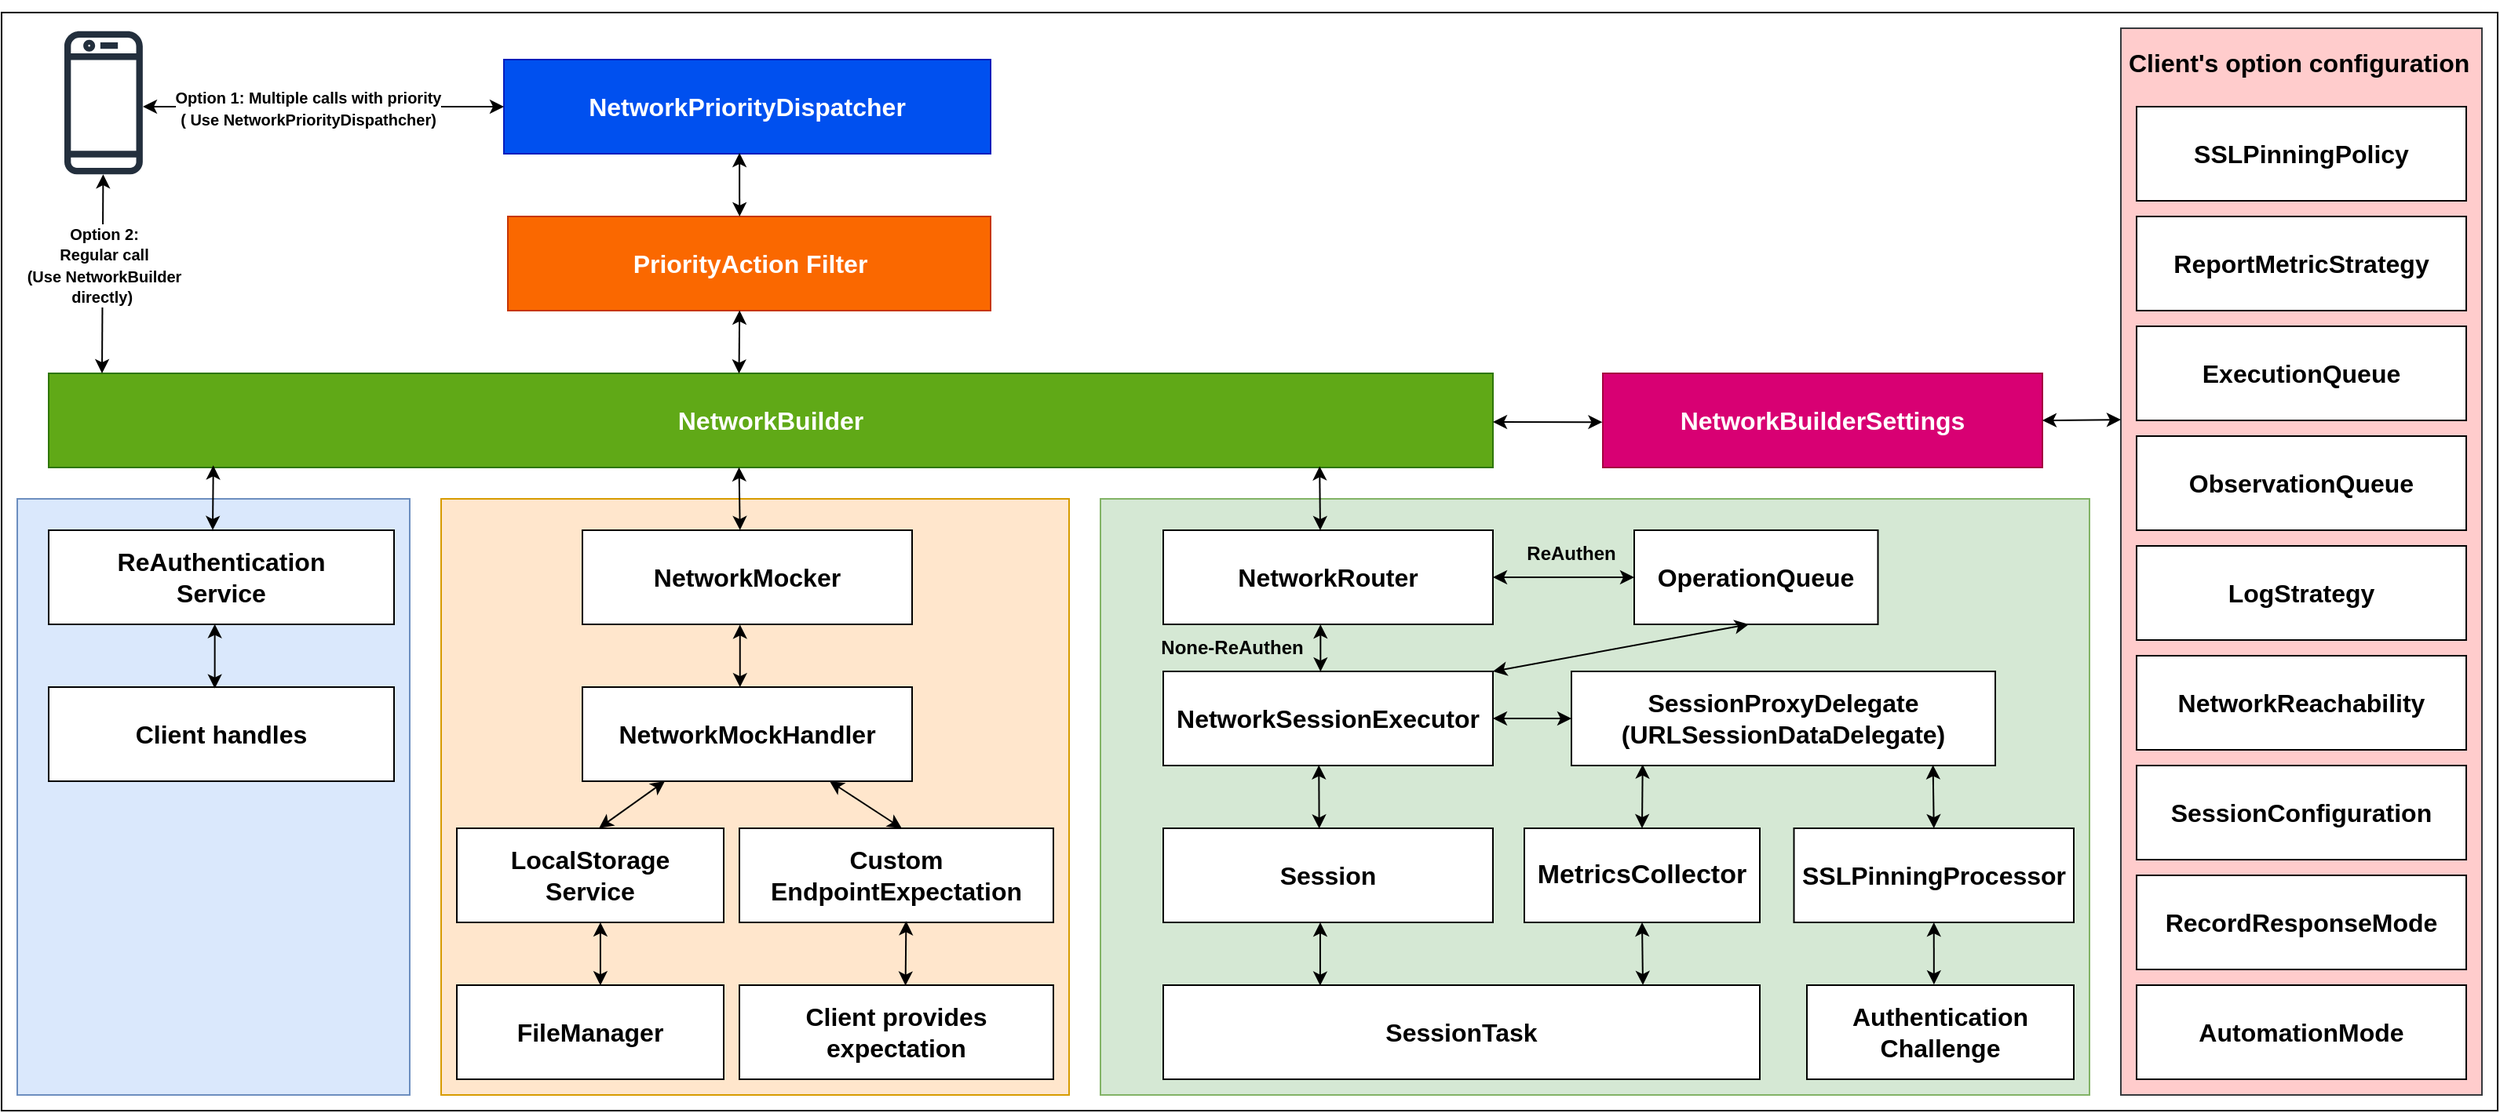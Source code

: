 <mxfile version="22.1.4" type="github">
  <diagram name="Page-1" id="kcwHlQj6X_Hl7SKp6POg">
    <mxGraphModel dx="1760" dy="1793" grid="1" gridSize="10" guides="1" tooltips="1" connect="1" arrows="1" fold="1" page="1" pageScale="1" pageWidth="827" pageHeight="1169" math="0" shadow="0">
      <root>
        <mxCell id="0" />
        <mxCell id="1" parent="0" />
        <mxCell id="15mChiIfbPn-ApwFT2TK-1" value="" style="rounded=0;whiteSpace=wrap;html=1;" parent="1" vertex="1">
          <mxGeometry x="-430" y="-10" width="1590" height="700" as="geometry" />
        </mxCell>
        <mxCell id="6_SXSchUUHbL2NSbWVZx-7" value="" style="rounded=0;whiteSpace=wrap;html=1;fillColor=#dae8fc;strokeColor=#6c8ebf;" parent="1" vertex="1">
          <mxGeometry x="-420" y="300" width="250" height="380" as="geometry" />
        </mxCell>
        <mxCell id="6_SXSchUUHbL2NSbWVZx-4" value="" style="rounded=0;whiteSpace=wrap;html=1;fillColor=#ffe6cc;strokeColor=#d79b00;" parent="1" vertex="1">
          <mxGeometry x="-150" y="300" width="400" height="380" as="geometry" />
        </mxCell>
        <mxCell id="6_SXSchUUHbL2NSbWVZx-2" value="" style="rounded=0;whiteSpace=wrap;html=1;fillColor=#d5e8d4;strokeColor=#82b366;" parent="1" vertex="1">
          <mxGeometry x="270" y="300" width="630" height="380" as="geometry" />
        </mxCell>
        <mxCell id="zjfV1j-Sg47yWd-0FWZn-2" value="&lt;font size=&quot;1&quot; style=&quot;&quot;&gt;&lt;b style=&quot;font-size: 16px;&quot;&gt;NetworkPriorityDispatcher&lt;/b&gt;&lt;/font&gt;" style="rounded=0;whiteSpace=wrap;html=1;fillColor=#0050ef;strokeColor=#001DBC;fontColor=#ffffff;" parent="1" vertex="1">
          <mxGeometry x="-110" y="20" width="310" height="60" as="geometry" />
        </mxCell>
        <mxCell id="zjfV1j-Sg47yWd-0FWZn-3" value="&lt;font size=&quot;1&quot; style=&quot;&quot;&gt;&lt;b style=&quot;font-size: 16px;&quot;&gt;NetworkBuilder&lt;/b&gt;&lt;/font&gt;" style="rounded=0;whiteSpace=wrap;html=1;fillColor=#60a917;strokeColor=#2D7600;fontColor=#ffffff;" parent="1" vertex="1">
          <mxGeometry x="-400" y="220" width="920" height="60" as="geometry" />
        </mxCell>
        <mxCell id="zjfV1j-Sg47yWd-0FWZn-4" value="&lt;font style=&quot;font-size: 16px;&quot;&gt;&lt;b&gt;NetworkMocker&lt;/b&gt;&lt;/font&gt;" style="rounded=0;whiteSpace=wrap;html=1;" parent="1" vertex="1">
          <mxGeometry x="-60" y="320" width="210" height="60" as="geometry" />
        </mxCell>
        <mxCell id="zjfV1j-Sg47yWd-0FWZn-5" value="&lt;font style=&quot;font-size: 16px;&quot;&gt;&lt;b&gt;NetworkRouter&lt;/b&gt;&lt;/font&gt;" style="rounded=0;whiteSpace=wrap;html=1;" parent="1" vertex="1">
          <mxGeometry x="310" y="320" width="210" height="60" as="geometry" />
        </mxCell>
        <mxCell id="zjfV1j-Sg47yWd-0FWZn-6" value="&lt;font style=&quot;font-size: 16px;&quot;&gt;&lt;b&gt;Session&lt;/b&gt;&lt;/font&gt;" style="rounded=0;whiteSpace=wrap;html=1;" parent="1" vertex="1">
          <mxGeometry x="310" y="510" width="210" height="60" as="geometry" />
        </mxCell>
        <mxCell id="zjfV1j-Sg47yWd-0FWZn-7" value="&lt;font style=&quot;font-size: 16px;&quot;&gt;&lt;b&gt;NetworkBuilderSettings&lt;/b&gt;&lt;/font&gt;" style="rounded=0;whiteSpace=wrap;html=1;fillColor=#d80073;strokeColor=#A50040;fontColor=#ffffff;" parent="1" vertex="1">
          <mxGeometry x="590" y="220" width="280" height="60" as="geometry" />
        </mxCell>
        <mxCell id="zjfV1j-Sg47yWd-0FWZn-8" value="&lt;font style=&quot;font-size: 16px;&quot;&gt;&lt;b&gt;NetworkSessionExecutor&lt;/b&gt;&lt;/font&gt;" style="rounded=0;whiteSpace=wrap;html=1;" parent="1" vertex="1">
          <mxGeometry x="310" y="410" width="210" height="60" as="geometry" />
        </mxCell>
        <mxCell id="zjfV1j-Sg47yWd-0FWZn-9" value="&lt;font style=&quot;font-size: 16px;&quot;&gt;&lt;b&gt;SessionProxyDelegate&lt;br&gt;(URLSessionDataDelegate)&lt;/b&gt;&lt;/font&gt;" style="rounded=0;whiteSpace=wrap;html=1;" parent="1" vertex="1">
          <mxGeometry x="570" y="410" width="270" height="60" as="geometry" />
        </mxCell>
        <mxCell id="zjfV1j-Sg47yWd-0FWZn-10" value="&lt;font style=&quot;font-size: 17px;&quot;&gt;&lt;b&gt;MetricsCollector&lt;/b&gt;&lt;/font&gt;" style="rounded=0;whiteSpace=wrap;html=1;" parent="1" vertex="1">
          <mxGeometry x="540" y="510" width="150" height="60" as="geometry" />
        </mxCell>
        <mxCell id="zjfV1j-Sg47yWd-0FWZn-11" value="&lt;font style=&quot;font-size: 16px;&quot;&gt;&lt;b&gt;SSLPinningProcessor&lt;/b&gt;&lt;/font&gt;" style="rounded=0;whiteSpace=wrap;html=1;" parent="1" vertex="1">
          <mxGeometry x="711.75" y="510" width="178.25" height="60" as="geometry" />
        </mxCell>
        <mxCell id="zjfV1j-Sg47yWd-0FWZn-12" value="&lt;font style=&quot;font-size: 16px;&quot;&gt;&lt;b&gt;SessionTask&lt;/b&gt;&lt;/font&gt;" style="rounded=0;whiteSpace=wrap;html=1;" parent="1" vertex="1">
          <mxGeometry x="310" y="610" width="380" height="60" as="geometry" />
        </mxCell>
        <mxCell id="zjfV1j-Sg47yWd-0FWZn-13" value="&lt;font style=&quot;font-size: 16px;&quot;&gt;&lt;b&gt;Authentication&lt;br&gt;Challenge&lt;/b&gt;&lt;/font&gt;" style="rounded=0;whiteSpace=wrap;html=1;" parent="1" vertex="1">
          <mxGeometry x="720" y="610" width="170" height="60" as="geometry" />
        </mxCell>
        <mxCell id="zjfV1j-Sg47yWd-0FWZn-14" value="&lt;font style=&quot;font-size: 16px;&quot;&gt;&lt;b&gt;NetworkMockHandler&lt;/b&gt;&lt;/font&gt;" style="rounded=0;whiteSpace=wrap;html=1;" parent="1" vertex="1">
          <mxGeometry x="-60" y="420" width="210" height="60" as="geometry" />
        </mxCell>
        <mxCell id="zjfV1j-Sg47yWd-0FWZn-15" value="&lt;font style=&quot;&quot;&gt;&lt;b&gt;&lt;font style=&quot;font-size: 16px;&quot;&gt;Custom&lt;/font&gt;&lt;br&gt;&lt;font style=&quot;font-size: 16px;&quot;&gt;EndpointExpectation&lt;/font&gt;&lt;/b&gt;&lt;/font&gt;" style="rounded=0;whiteSpace=wrap;html=1;" parent="1" vertex="1">
          <mxGeometry x="40" y="510" width="200" height="60" as="geometry" />
        </mxCell>
        <mxCell id="zjfV1j-Sg47yWd-0FWZn-16" value="&lt;font style=&quot;font-size: 16px;&quot;&gt;&lt;b&gt;LocalStorage&lt;br&gt;Service&lt;br&gt;&lt;/b&gt;&lt;/font&gt;" style="rounded=0;whiteSpace=wrap;html=1;" parent="1" vertex="1">
          <mxGeometry x="-140" y="510" width="170" height="60" as="geometry" />
        </mxCell>
        <mxCell id="zjfV1j-Sg47yWd-0FWZn-17" value="&lt;font style=&quot;font-size: 16px;&quot;&gt;&lt;b&gt;FileManager&lt;/b&gt;&lt;/font&gt;" style="rounded=0;whiteSpace=wrap;html=1;" parent="1" vertex="1">
          <mxGeometry x="-140" y="610" width="170" height="60" as="geometry" />
        </mxCell>
        <mxCell id="zjfV1j-Sg47yWd-0FWZn-18" value="&lt;font style=&quot;font-size: 16px;&quot;&gt;&lt;b&gt;Client provides expectation&lt;/b&gt;&lt;/font&gt;" style="rounded=0;whiteSpace=wrap;html=1;" parent="1" vertex="1">
          <mxGeometry x="40" y="610" width="200" height="60" as="geometry" />
        </mxCell>
        <mxCell id="zjfV1j-Sg47yWd-0FWZn-19" value="&lt;font color=&quot;#ffffff&quot; size=&quot;1&quot; style=&quot;&quot;&gt;&lt;b style=&quot;font-size: 16px;&quot;&gt;PriorityAction Filter&lt;/b&gt;&lt;/font&gt;" style="rounded=0;whiteSpace=wrap;html=1;fillColor=#fa6800;strokeColor=#C73500;fontColor=#000000;" parent="1" vertex="1">
          <mxGeometry x="-107.5" y="120" width="307.5" height="60" as="geometry" />
        </mxCell>
        <mxCell id="zjfV1j-Sg47yWd-0FWZn-23" style="edgeStyle=orthogonalEdgeStyle;rounded=0;orthogonalLoop=1;jettySize=auto;html=1;exitX=0.5;exitY=1;exitDx=0;exitDy=0;" parent="1" edge="1">
          <mxGeometry relative="1" as="geometry">
            <mxPoint x="995" y="-10" as="sourcePoint" />
            <mxPoint x="995" y="-10" as="targetPoint" />
          </mxGeometry>
        </mxCell>
        <mxCell id="zjfV1j-Sg47yWd-0FWZn-29" value="" style="rounded=0;whiteSpace=wrap;html=1;fillColor=#ffcccc;strokeColor=#36393d;" parent="1" vertex="1">
          <mxGeometry x="920" width="230" height="680" as="geometry" />
        </mxCell>
        <mxCell id="zjfV1j-Sg47yWd-0FWZn-31" value="&lt;font style=&quot;font-size: 16px;&quot;&gt;&lt;b&gt;NetworkReachability&lt;/b&gt;&lt;/font&gt;" style="rounded=0;whiteSpace=wrap;html=1;" parent="1" vertex="1">
          <mxGeometry x="930" y="400" width="210" height="60" as="geometry" />
        </mxCell>
        <mxCell id="zjfV1j-Sg47yWd-0FWZn-32" value="&lt;font style=&quot;font-size: 16px;&quot;&gt;&lt;b&gt;ObservationQueue&lt;/b&gt;&lt;/font&gt;" style="rounded=0;whiteSpace=wrap;html=1;" parent="1" vertex="1">
          <mxGeometry x="930" y="260" width="210" height="60" as="geometry" />
        </mxCell>
        <mxCell id="zjfV1j-Sg47yWd-0FWZn-33" value="&lt;font style=&quot;font-size: 16px;&quot;&gt;&lt;b&gt;ExecutionQueue&lt;/b&gt;&lt;/font&gt;" style="rounded=0;whiteSpace=wrap;html=1;" parent="1" vertex="1">
          <mxGeometry x="930" y="190" width="210" height="60" as="geometry" />
        </mxCell>
        <mxCell id="zjfV1j-Sg47yWd-0FWZn-34" value="&lt;b&gt;&lt;font style=&quot;font-size: 16px;&quot;&gt;SessionConfiguration&lt;/font&gt;&lt;/b&gt;" style="rounded=0;whiteSpace=wrap;html=1;" parent="1" vertex="1">
          <mxGeometry x="930" y="470" width="210" height="60" as="geometry" />
        </mxCell>
        <mxCell id="zjfV1j-Sg47yWd-0FWZn-35" value="&lt;font style=&quot;font-size: 16px;&quot;&gt;&lt;b&gt;AutomationMode&lt;/b&gt;&lt;/font&gt;" style="rounded=0;whiteSpace=wrap;html=1;" parent="1" vertex="1">
          <mxGeometry x="930" y="610" width="210" height="60" as="geometry" />
        </mxCell>
        <mxCell id="zjfV1j-Sg47yWd-0FWZn-36" value="&lt;font style=&quot;font-size: 16px;&quot;&gt;&lt;b&gt;RecordResponseMode&lt;/b&gt;&lt;/font&gt;" style="rounded=0;whiteSpace=wrap;html=1;" parent="1" vertex="1">
          <mxGeometry x="930" y="540" width="210" height="60" as="geometry" />
        </mxCell>
        <mxCell id="zjfV1j-Sg47yWd-0FWZn-37" value="&lt;font style=&quot;font-size: 16px;&quot;&gt;&lt;b&gt;LogStrategy&lt;/b&gt;&lt;/font&gt;" style="rounded=0;whiteSpace=wrap;html=1;" parent="1" vertex="1">
          <mxGeometry x="930" y="330" width="210" height="60" as="geometry" />
        </mxCell>
        <mxCell id="zjfV1j-Sg47yWd-0FWZn-40" value="&lt;font style=&quot;font-size: 16px;&quot;&gt;&lt;b&gt;ReportMetricStrategy&lt;/b&gt;&lt;/font&gt;" style="rounded=0;whiteSpace=wrap;html=1;" parent="1" vertex="1">
          <mxGeometry x="930" y="120" width="210" height="60" as="geometry" />
        </mxCell>
        <mxCell id="zjfV1j-Sg47yWd-0FWZn-41" value="&lt;font style=&quot;font-size: 16px;&quot;&gt;&lt;b&gt;SSLPinningPolicy&lt;/b&gt;&lt;/font&gt;" style="rounded=0;whiteSpace=wrap;html=1;" parent="1" vertex="1">
          <mxGeometry x="930" y="50" width="210" height="60" as="geometry" />
        </mxCell>
        <mxCell id="zjfV1j-Sg47yWd-0FWZn-64" value="&lt;font style=&quot;font-size: 16px;&quot;&gt;&lt;b&gt;ReAuthentication&lt;br&gt;Service&lt;/b&gt;&lt;/font&gt;" style="rounded=0;whiteSpace=wrap;html=1;" parent="1" vertex="1">
          <mxGeometry x="-400" y="320" width="220" height="60" as="geometry" />
        </mxCell>
        <mxCell id="zjfV1j-Sg47yWd-0FWZn-67" value="&lt;h1 style=&quot;&quot;&gt;&lt;font style=&quot;font-size: 16px;&quot;&gt;Client&#39;s option configuration&lt;/font&gt;&lt;br&gt;&lt;/h1&gt;" style="text;html=1;strokeColor=none;fillColor=none;spacing=5;spacingTop=-20;whiteSpace=wrap;overflow=hidden;rounded=0;" parent="1" vertex="1">
          <mxGeometry x="920" width="230" height="40" as="geometry" />
        </mxCell>
        <mxCell id="6_SXSchUUHbL2NSbWVZx-6" style="edgeStyle=orthogonalEdgeStyle;rounded=0;orthogonalLoop=1;jettySize=auto;html=1;exitX=0.5;exitY=1;exitDx=0;exitDy=0;" parent="1" source="6_SXSchUUHbL2NSbWVZx-4" target="6_SXSchUUHbL2NSbWVZx-4" edge="1">
          <mxGeometry relative="1" as="geometry" />
        </mxCell>
        <mxCell id="6_SXSchUUHbL2NSbWVZx-8" value="&lt;b&gt;&lt;font style=&quot;font-size: 16px;&quot;&gt;Client handles&lt;/font&gt;&lt;/b&gt;" style="rounded=0;whiteSpace=wrap;html=1;" parent="1" vertex="1">
          <mxGeometry x="-400" y="420" width="220" height="60" as="geometry" />
        </mxCell>
        <mxCell id="EieqbNySydw__CCt8D3p-1" value="&lt;font style=&quot;font-size: 16px;&quot;&gt;&lt;b&gt;OperationQueue&lt;/b&gt;&lt;/font&gt;" style="rounded=0;whiteSpace=wrap;html=1;" parent="1" vertex="1">
          <mxGeometry x="610" y="320" width="155.25" height="60" as="geometry" />
        </mxCell>
        <mxCell id="EieqbNySydw__CCt8D3p-4" value="&lt;font size=&quot;1&quot; style=&quot;&quot;&gt;&lt;b style=&quot;font-size: 12px;&quot;&gt;ReAuthen&lt;/b&gt;&lt;/font&gt;" style="text;html=1;strokeColor=none;fillColor=none;align=center;verticalAlign=middle;whiteSpace=wrap;rounded=0;" parent="1" vertex="1">
          <mxGeometry x="540" y="320" width="60" height="30" as="geometry" />
        </mxCell>
        <mxCell id="Cbl5jfa0mwFsJZAAiYQ7-3" value="" style="sketch=0;outlineConnect=0;fontColor=#232F3E;gradientColor=none;fillColor=#232F3D;strokeColor=none;dashed=0;verticalLabelPosition=bottom;verticalAlign=top;align=center;html=1;fontSize=12;fontStyle=0;aspect=fixed;pointerEvents=1;shape=mxgraph.aws4.mobile_client;" parent="1" vertex="1">
          <mxGeometry x="-390" width="49.93" height="95" as="geometry" />
        </mxCell>
        <mxCell id="Cbl5jfa0mwFsJZAAiYQ7-9" value="" style="endArrow=classic;startArrow=classic;html=1;rounded=0;entryX=0.484;entryY=0.992;entryDx=0;entryDy=0;exitX=0.48;exitY=-0.001;exitDx=0;exitDy=0;exitPerimeter=0;entryPerimeter=0;" parent="1" source="zjfV1j-Sg47yWd-0FWZn-19" target="zjfV1j-Sg47yWd-0FWZn-2" edge="1">
          <mxGeometry width="50" height="50" relative="1" as="geometry">
            <mxPoint x="190" y="230" as="sourcePoint" />
            <mxPoint x="240" y="180" as="targetPoint" />
          </mxGeometry>
        </mxCell>
        <mxCell id="Cbl5jfa0mwFsJZAAiYQ7-10" value="" style="endArrow=classic;startArrow=classic;html=1;rounded=0;entryX=0.48;entryY=0.998;entryDx=0;entryDy=0;entryPerimeter=0;exitX=0.478;exitY=0.003;exitDx=0;exitDy=0;exitPerimeter=0;" parent="1" source="zjfV1j-Sg47yWd-0FWZn-3" target="zjfV1j-Sg47yWd-0FWZn-19" edge="1">
          <mxGeometry width="50" height="50" relative="1" as="geometry">
            <mxPoint x="46" y="220" as="sourcePoint" />
            <mxPoint x="210" y="170" as="targetPoint" />
          </mxGeometry>
        </mxCell>
        <mxCell id="Cbl5jfa0mwFsJZAAiYQ7-12" value="" style="endArrow=classic;startArrow=classic;html=1;rounded=0;entryX=0.114;entryY=0.978;entryDx=0;entryDy=0;entryPerimeter=0;exitX=0.475;exitY=-0.002;exitDx=0;exitDy=0;exitPerimeter=0;" parent="1" source="zjfV1j-Sg47yWd-0FWZn-64" target="zjfV1j-Sg47yWd-0FWZn-3" edge="1">
          <mxGeometry width="50" height="50" relative="1" as="geometry">
            <mxPoint x="-290" y="339.64" as="sourcePoint" />
            <mxPoint x="-280.1" y="290.0" as="targetPoint" />
          </mxGeometry>
        </mxCell>
        <mxCell id="Cbl5jfa0mwFsJZAAiYQ7-13" value="" style="endArrow=classic;startArrow=classic;html=1;rounded=0;exitX=0.481;exitY=0.014;exitDx=0;exitDy=0;exitPerimeter=0;entryX=0.481;entryY=0.997;entryDx=0;entryDy=0;entryPerimeter=0;" parent="1" source="6_SXSchUUHbL2NSbWVZx-8" target="zjfV1j-Sg47yWd-0FWZn-64" edge="1">
          <mxGeometry width="50" height="50" relative="1" as="geometry">
            <mxPoint x="-270" y="380" as="sourcePoint" />
            <mxPoint x="-220" y="330" as="targetPoint" />
          </mxGeometry>
        </mxCell>
        <mxCell id="Cbl5jfa0mwFsJZAAiYQ7-14" value="" style="endArrow=classic;startArrow=classic;html=1;rounded=0;entryX=0.478;entryY=0.997;entryDx=0;entryDy=0;entryPerimeter=0;exitX=0.478;exitY=-0.002;exitDx=0;exitDy=0;exitPerimeter=0;" parent="1" source="zjfV1j-Sg47yWd-0FWZn-4" target="zjfV1j-Sg47yWd-0FWZn-3" edge="1">
          <mxGeometry width="50" height="50" relative="1" as="geometry">
            <mxPoint x="20" y="330" as="sourcePoint" />
            <mxPoint x="70" y="280" as="targetPoint" />
          </mxGeometry>
        </mxCell>
        <mxCell id="Cbl5jfa0mwFsJZAAiYQ7-16" value="" style="endArrow=classic;startArrow=classic;html=1;rounded=0;exitX=0.478;exitY=0.001;exitDx=0;exitDy=0;exitPerimeter=0;entryX=0.478;entryY=1.003;entryDx=0;entryDy=0;entryPerimeter=0;" parent="1" source="zjfV1j-Sg47yWd-0FWZn-14" target="zjfV1j-Sg47yWd-0FWZn-4" edge="1">
          <mxGeometry width="50" height="50" relative="1" as="geometry">
            <mxPoint x="60" y="370" as="sourcePoint" />
            <mxPoint x="110" y="320" as="targetPoint" />
          </mxGeometry>
        </mxCell>
        <mxCell id="Cbl5jfa0mwFsJZAAiYQ7-17" value="" style="endArrow=classic;startArrow=classic;html=1;rounded=0;entryX=0.25;entryY=1;entryDx=0;entryDy=0;exitX=0.533;exitY=-0.002;exitDx=0;exitDy=0;exitPerimeter=0;" parent="1" source="zjfV1j-Sg47yWd-0FWZn-16" target="zjfV1j-Sg47yWd-0FWZn-14" edge="1">
          <mxGeometry width="50" height="50" relative="1" as="geometry">
            <mxPoint x="70" y="510" as="sourcePoint" />
            <mxPoint x="120" y="460" as="targetPoint" />
          </mxGeometry>
        </mxCell>
        <mxCell id="Cbl5jfa0mwFsJZAAiYQ7-18" value="" style="endArrow=classic;startArrow=classic;html=1;rounded=0;entryX=0.517;entryY=0;entryDx=0;entryDy=0;exitX=0.75;exitY=1;exitDx=0;exitDy=0;entryPerimeter=0;" parent="1" source="zjfV1j-Sg47yWd-0FWZn-14" target="zjfV1j-Sg47yWd-0FWZn-15" edge="1">
          <mxGeometry width="50" height="50" relative="1" as="geometry">
            <mxPoint x="10" y="480" as="sourcePoint" />
            <mxPoint x="60" y="430" as="targetPoint" />
          </mxGeometry>
        </mxCell>
        <mxCell id="Cbl5jfa0mwFsJZAAiYQ7-20" value="" style="endArrow=classic;startArrow=classic;html=1;rounded=0;entryX=0.538;entryY=0.999;entryDx=0;entryDy=0;entryPerimeter=0;exitX=0.538;exitY=0.002;exitDx=0;exitDy=0;exitPerimeter=0;" parent="1" source="zjfV1j-Sg47yWd-0FWZn-17" target="zjfV1j-Sg47yWd-0FWZn-16" edge="1">
          <mxGeometry width="50" height="50" relative="1" as="geometry">
            <mxPoint x="30" y="590" as="sourcePoint" />
            <mxPoint x="80" y="540" as="targetPoint" />
          </mxGeometry>
        </mxCell>
        <mxCell id="Cbl5jfa0mwFsJZAAiYQ7-21" value="" style="endArrow=classic;startArrow=classic;html=1;rounded=0;entryX=0.531;entryY=0.986;entryDx=0;entryDy=0;entryPerimeter=0;exitX=0.529;exitY=0.005;exitDx=0;exitDy=0;exitPerimeter=0;" parent="1" source="zjfV1j-Sg47yWd-0FWZn-18" target="zjfV1j-Sg47yWd-0FWZn-15" edge="1">
          <mxGeometry width="50" height="50" relative="1" as="geometry">
            <mxPoint x="180" y="610" as="sourcePoint" />
            <mxPoint x="230" y="560" as="targetPoint" />
          </mxGeometry>
        </mxCell>
        <mxCell id="Cbl5jfa0mwFsJZAAiYQ7-22" value="" style="endArrow=classic;startArrow=classic;html=1;rounded=0;entryX=0.88;entryY=0.987;entryDx=0;entryDy=0;entryPerimeter=0;" parent="1" target="zjfV1j-Sg47yWd-0FWZn-3" edge="1">
          <mxGeometry width="50" height="50" relative="1" as="geometry">
            <mxPoint x="410" y="320" as="sourcePoint" />
            <mxPoint x="450" y="290" as="targetPoint" />
          </mxGeometry>
        </mxCell>
        <mxCell id="Cbl5jfa0mwFsJZAAiYQ7-23" value="" style="endArrow=classic;startArrow=classic;html=1;rounded=0;entryX=0.477;entryY=1.001;entryDx=0;entryDy=0;entryPerimeter=0;exitX=0.477;exitY=0.002;exitDx=0;exitDy=0;exitPerimeter=0;" parent="1" source="zjfV1j-Sg47yWd-0FWZn-8" target="zjfV1j-Sg47yWd-0FWZn-5" edge="1">
          <mxGeometry width="50" height="50" relative="1" as="geometry">
            <mxPoint x="410" y="410" as="sourcePoint" />
            <mxPoint x="520" y="330" as="targetPoint" />
          </mxGeometry>
        </mxCell>
        <mxCell id="Cbl5jfa0mwFsJZAAiYQ7-24" value="" style="endArrow=classic;startArrow=classic;html=1;rounded=0;entryX=0.472;entryY=0.996;entryDx=0;entryDy=0;entryPerimeter=0;exitX=0.473;exitY=0.003;exitDx=0;exitDy=0;exitPerimeter=0;" parent="1" source="zjfV1j-Sg47yWd-0FWZn-6" target="zjfV1j-Sg47yWd-0FWZn-8" edge="1">
          <mxGeometry width="50" height="50" relative="1" as="geometry">
            <mxPoint x="460" y="440" as="sourcePoint" />
            <mxPoint x="510" y="390" as="targetPoint" />
          </mxGeometry>
        </mxCell>
        <mxCell id="Cbl5jfa0mwFsJZAAiYQ7-25" value="" style="endArrow=classic;startArrow=classic;html=1;rounded=0;exitX=0.263;exitY=0.005;exitDx=0;exitDy=0;exitPerimeter=0;" parent="1" source="zjfV1j-Sg47yWd-0FWZn-12" edge="1">
          <mxGeometry width="50" height="50" relative="1" as="geometry">
            <mxPoint x="420" y="590" as="sourcePoint" />
            <mxPoint x="410" y="570" as="targetPoint" />
          </mxGeometry>
        </mxCell>
        <mxCell id="Cbl5jfa0mwFsJZAAiYQ7-26" value="" style="endArrow=classic;startArrow=classic;html=1;rounded=0;exitX=1;exitY=0.5;exitDx=0;exitDy=0;entryX=0;entryY=0.5;entryDx=0;entryDy=0;" parent="1" source="zjfV1j-Sg47yWd-0FWZn-5" target="EieqbNySydw__CCt8D3p-1" edge="1">
          <mxGeometry width="50" height="50" relative="1" as="geometry">
            <mxPoint x="570" y="400" as="sourcePoint" />
            <mxPoint x="600" y="350" as="targetPoint" />
          </mxGeometry>
        </mxCell>
        <mxCell id="Cbl5jfa0mwFsJZAAiYQ7-27" value="" style="endArrow=classic;startArrow=classic;html=1;rounded=0;entryX=0.47;entryY=1;entryDx=0;entryDy=0;entryPerimeter=0;exitX=1;exitY=0;exitDx=0;exitDy=0;" parent="1" source="zjfV1j-Sg47yWd-0FWZn-8" target="EieqbNySydw__CCt8D3p-1" edge="1">
          <mxGeometry width="50" height="50" relative="1" as="geometry">
            <mxPoint x="580" y="440" as="sourcePoint" />
            <mxPoint x="630" y="390" as="targetPoint" />
          </mxGeometry>
        </mxCell>
        <mxCell id="Cbl5jfa0mwFsJZAAiYQ7-28" value="" style="endArrow=classic;startArrow=classic;html=1;rounded=0;exitX=1;exitY=0.5;exitDx=0;exitDy=0;entryX=0;entryY=0.5;entryDx=0;entryDy=0;" parent="1" source="zjfV1j-Sg47yWd-0FWZn-8" target="zjfV1j-Sg47yWd-0FWZn-9" edge="1">
          <mxGeometry width="50" height="50" relative="1" as="geometry">
            <mxPoint x="560" y="430" as="sourcePoint" />
            <mxPoint x="610" y="380" as="targetPoint" />
          </mxGeometry>
        </mxCell>
        <mxCell id="Cbl5jfa0mwFsJZAAiYQ7-29" value="" style="endArrow=classic;startArrow=classic;html=1;rounded=0;entryX=-0.001;entryY=0.518;entryDx=0;entryDy=0;entryPerimeter=0;" parent="1" target="zjfV1j-Sg47yWd-0FWZn-7" edge="1">
          <mxGeometry width="50" height="50" relative="1" as="geometry">
            <mxPoint x="520" y="251" as="sourcePoint" />
            <mxPoint x="580" y="240" as="targetPoint" />
          </mxGeometry>
        </mxCell>
        <mxCell id="Cbl5jfa0mwFsJZAAiYQ7-30" value="" style="endArrow=classic;startArrow=classic;html=1;rounded=0;entryX=0.168;entryY=0.989;entryDx=0;entryDy=0;entryPerimeter=0;exitX=0.5;exitY=0;exitDx=0;exitDy=0;" parent="1" source="zjfV1j-Sg47yWd-0FWZn-10" target="zjfV1j-Sg47yWd-0FWZn-9" edge="1">
          <mxGeometry width="50" height="50" relative="1" as="geometry">
            <mxPoint x="650" y="520" as="sourcePoint" />
            <mxPoint x="700" y="470" as="targetPoint" />
          </mxGeometry>
        </mxCell>
        <mxCell id="Cbl5jfa0mwFsJZAAiYQ7-31" value="" style="endArrow=classic;startArrow=classic;html=1;rounded=0;entryX=0.5;entryY=1;entryDx=0;entryDy=0;exitX=0.804;exitY=-0.002;exitDx=0;exitDy=0;exitPerimeter=0;" parent="1" source="zjfV1j-Sg47yWd-0FWZn-12" target="zjfV1j-Sg47yWd-0FWZn-10" edge="1">
          <mxGeometry width="50" height="50" relative="1" as="geometry">
            <mxPoint x="610" y="590" as="sourcePoint" />
            <mxPoint x="660" y="540" as="targetPoint" />
          </mxGeometry>
        </mxCell>
        <mxCell id="Cbl5jfa0mwFsJZAAiYQ7-34" value="" style="endArrow=classic;startArrow=classic;html=1;rounded=0;entryX=0.853;entryY=0.996;entryDx=0;entryDy=0;entryPerimeter=0;exitX=0.5;exitY=0;exitDx=0;exitDy=0;" parent="1" source="zjfV1j-Sg47yWd-0FWZn-11" target="zjfV1j-Sg47yWd-0FWZn-9" edge="1">
          <mxGeometry width="50" height="50" relative="1" as="geometry">
            <mxPoint x="780" y="540" as="sourcePoint" />
            <mxPoint x="830" y="490" as="targetPoint" />
          </mxGeometry>
        </mxCell>
        <mxCell id="Cbl5jfa0mwFsJZAAiYQ7-35" value="" style="endArrow=classic;startArrow=classic;html=1;rounded=0;entryX=0.5;entryY=1;entryDx=0;entryDy=0;exitX=0.476;exitY=-0.007;exitDx=0;exitDy=0;exitPerimeter=0;" parent="1" source="zjfV1j-Sg47yWd-0FWZn-13" target="zjfV1j-Sg47yWd-0FWZn-11" edge="1">
          <mxGeometry width="50" height="50" relative="1" as="geometry">
            <mxPoint x="780" y="570" as="sourcePoint" />
            <mxPoint x="830" y="520" as="targetPoint" />
          </mxGeometry>
        </mxCell>
        <mxCell id="Cbl5jfa0mwFsJZAAiYQ7-36" value="" style="endArrow=classic;startArrow=classic;html=1;rounded=0;exitX=1;exitY=0.5;exitDx=0;exitDy=0;entryX=0;entryY=0.367;entryDx=0;entryDy=0;entryPerimeter=0;" parent="1" source="zjfV1j-Sg47yWd-0FWZn-7" target="zjfV1j-Sg47yWd-0FWZn-29" edge="1">
          <mxGeometry width="50" height="50" relative="1" as="geometry">
            <mxPoint x="910" y="270" as="sourcePoint" />
            <mxPoint x="960" y="220" as="targetPoint" />
          </mxGeometry>
        </mxCell>
        <mxCell id="Cbl5jfa0mwFsJZAAiYQ7-37" value="&lt;font size=&quot;1&quot; style=&quot;&quot;&gt;&lt;b style=&quot;font-size: 12px;&quot;&gt;None-ReAuthen&lt;/b&gt;&lt;/font&gt;" style="text;html=1;strokeColor=none;fillColor=none;align=center;verticalAlign=middle;whiteSpace=wrap;rounded=0;" parent="1" vertex="1">
          <mxGeometry x="294" y="380" width="120" height="30" as="geometry" />
        </mxCell>
        <mxCell id="Cbl5jfa0mwFsJZAAiYQ7-38" value="" style="endArrow=classic;startArrow=classic;html=1;rounded=0;" parent="1" target="Cbl5jfa0mwFsJZAAiYQ7-3" edge="1">
          <mxGeometry width="50" height="50" relative="1" as="geometry">
            <mxPoint x="-366" y="220" as="sourcePoint" />
            <mxPoint x="-280" y="130" as="targetPoint" />
          </mxGeometry>
        </mxCell>
        <mxCell id="Cbl5jfa0mwFsJZAAiYQ7-39" value="&lt;b style=&quot;border-color: var(--border-color); font-size: 10px;&quot;&gt;Option 2: &lt;br&gt;Regular call&lt;br style=&quot;border-color: var(--border-color);&quot;&gt;(Use NetworkBuilder&lt;br&gt;&lt;b style=&quot;border-color: var(--border-color);&quot;&gt;directly&lt;/b&gt;)&amp;nbsp;&lt;/b&gt;" style="edgeLabel;html=1;align=center;verticalAlign=middle;resizable=0;points=[];" parent="Cbl5jfa0mwFsJZAAiYQ7-38" vertex="1" connectable="0">
          <mxGeometry x="0.097" relative="1" as="geometry">
            <mxPoint as="offset" />
          </mxGeometry>
        </mxCell>
        <mxCell id="Cbl5jfa0mwFsJZAAiYQ7-40" value="" style="endArrow=classic;startArrow=classic;html=1;rounded=0;entryX=0;entryY=0.5;entryDx=0;entryDy=0;" parent="1" target="zjfV1j-Sg47yWd-0FWZn-2" edge="1">
          <mxGeometry width="50" height="50" relative="1" as="geometry">
            <mxPoint x="-340" y="50" as="sourcePoint" />
            <mxPoint x="-150" y="40" as="targetPoint" />
          </mxGeometry>
        </mxCell>
        <mxCell id="Cbl5jfa0mwFsJZAAiYQ7-41" value="&lt;b style=&quot;border-color: var(--border-color); font-size: x-small;&quot;&gt;Option 1: Multiple calls with priority&lt;br style=&quot;border-color: var(--border-color);&quot;&gt;( Use NetworkPriorityDispathcher)&lt;/b&gt;" style="edgeLabel;html=1;align=center;verticalAlign=middle;resizable=0;points=[];" parent="Cbl5jfa0mwFsJZAAiYQ7-40" vertex="1" connectable="0">
          <mxGeometry x="-0.089" y="-1" relative="1" as="geometry">
            <mxPoint as="offset" />
          </mxGeometry>
        </mxCell>
      </root>
    </mxGraphModel>
  </diagram>
</mxfile>
